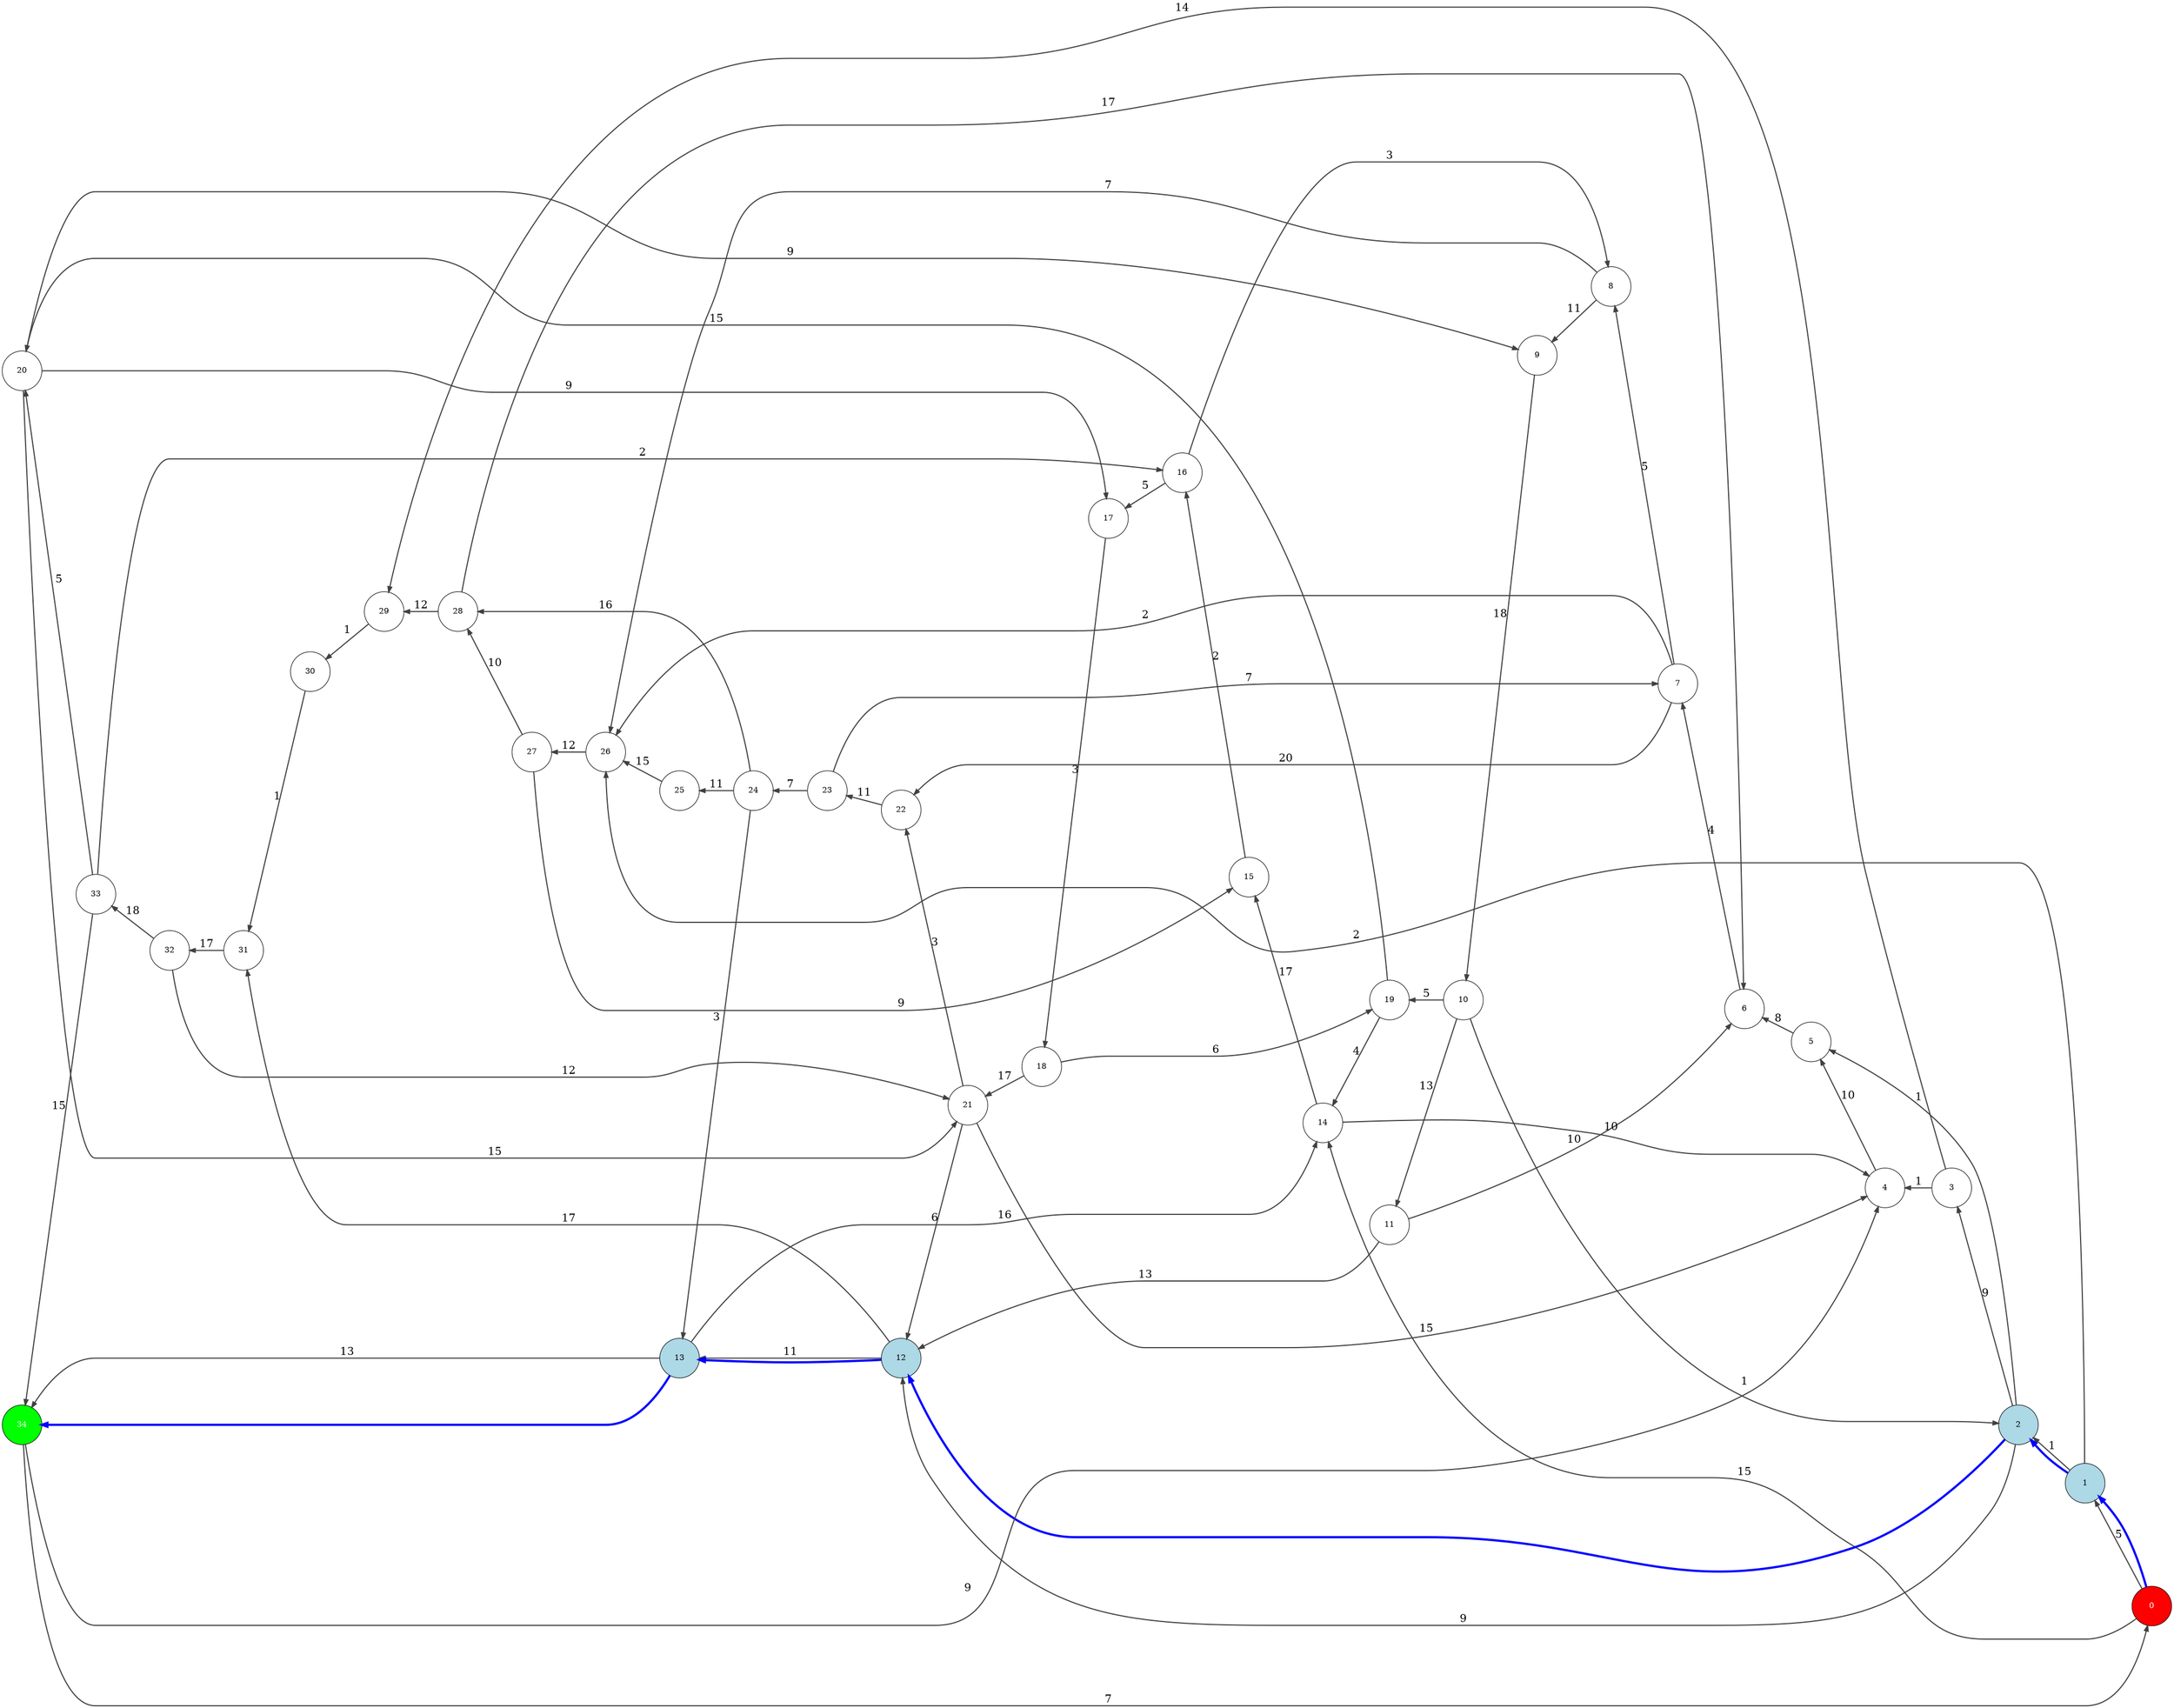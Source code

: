 digraph G {
    rankdir=RL;
    size="30,20";
    ratio=fill;
    node [shape=circle, fixedsize=true, width=1, fontsize=14];
    edge [fontsize=30, penwidth=2.0];
    0 -> 1 [label="5", color="#404040", penwidth=2.0, fontsize=20];
    1 -> 2 [label="1", color="#404040", penwidth=2.0, fontsize=20];
    2 -> 3 [label="9", color="#404040", penwidth=2.0, fontsize=20];
    3 -> 4 [label="1", color="#404040", penwidth=2.0, fontsize=20];
    4 -> 5 [label="10", color="#404040", penwidth=2.0, fontsize=20];
    5 -> 6 [label="8", color="#404040", penwidth=2.0, fontsize=20];
    6 -> 7 [label="4", color="#404040", penwidth=2.0, fontsize=20];
    7 -> 8 [label="5", color="#404040", penwidth=2.0, fontsize=20];
    8 -> 9 [label="11", color="#404040", penwidth=2.0, fontsize=20];
    9 -> 10 [label="18", color="#404040", penwidth=2.0, fontsize=20];
    10 -> 11 [label="13", color="#404040", penwidth=2.0, fontsize=20];
    11 -> 12 [label="13", color="#404040", penwidth=2.0, fontsize=20];
    12 -> 13 [label="11", color="#404040", penwidth=2.0, fontsize=20];
    13 -> 14 [label="16", color="#404040", penwidth=2.0, fontsize=20];
    14 -> 15 [label="17", color="#404040", penwidth=2.0, fontsize=20];
    15 -> 16 [label="2", color="#404040", penwidth=2.0, fontsize=20];
    16 -> 17 [label="5", color="#404040", penwidth=2.0, fontsize=20];
    17 -> 18 [label="3", color="#404040", penwidth=2.0, fontsize=20];
    18 -> 19 [label="6", color="#404040", penwidth=2.0, fontsize=20];
    19 -> 20 [label="15", color="#404040", penwidth=2.0, fontsize=20];
    20 -> 21 [label="15", color="#404040", penwidth=2.0, fontsize=20];
    21 -> 22 [label="3", color="#404040", penwidth=2.0, fontsize=20];
    22 -> 23 [label="11", color="#404040", penwidth=2.0, fontsize=20];
    23 -> 24 [label="7", color="#404040", penwidth=2.0, fontsize=20];
    24 -> 25 [label="11", color="#404040", penwidth=2.0, fontsize=20];
    25 -> 26 [label="15", color="#404040", penwidth=2.0, fontsize=20];
    26 -> 27 [label="12", color="#404040", penwidth=2.0, fontsize=20];
    27 -> 28 [label="10", color="#404040", penwidth=2.0, fontsize=20];
    28 -> 29 [label="12", color="#404040", penwidth=2.0, fontsize=20];
    29 -> 30 [label="1", color="#404040", penwidth=2.0, fontsize=20];
    30 -> 31 [label="1", color="#404040", penwidth=2.0, fontsize=20];
    31 -> 32 [label="17", color="#404040", penwidth=2.0, fontsize=20];
    32 -> 33 [label="18", color="#404040", penwidth=2.0, fontsize=20];
    33 -> 34 [label="15", color="#404040", penwidth=2.0, fontsize=20];
    34 -> 0 [label="7", color="#404040", penwidth=2.0, fontsize=20];
    2 -> 5 [label="1", color="#404040", penwidth=2.0, fontsize=20];
    19 -> 14 [label="4", color="#404040", penwidth=2.0, fontsize=20];
    0 -> 14 [label="15", color="#404040", penwidth=2.0, fontsize=20];
    24 -> 13 [label="3", color="#404040", penwidth=2.0, fontsize=20];
    13 -> 34 [label="13", color="#404040", penwidth=2.0, fontsize=20];
    8 -> 26 [label="7", color="#404040", penwidth=2.0, fontsize=20];
    12 -> 31 [label="17", color="#404040", penwidth=2.0, fontsize=20];
    10 -> 2 [label="1", color="#404040", penwidth=2.0, fontsize=20];
    33 -> 20 [label="5", color="#404040", penwidth=2.0, fontsize=20];
    32 -> 21 [label="12", color="#404040", penwidth=2.0, fontsize=20];
    21 -> 4 [label="15", color="#404040", penwidth=2.0, fontsize=20];
    20 -> 9 [label="9", color="#404040", penwidth=2.0, fontsize=20];
    18 -> 21 [label="17", color="#404040", penwidth=2.0, fontsize=20];
    16 -> 8 [label="3", color="#404040", penwidth=2.0, fontsize=20];
    27 -> 15 [label="9", color="#404040", penwidth=2.0, fontsize=20];
    24 -> 28 [label="16", color="#404040", penwidth=2.0, fontsize=20];
    21 -> 12 [label="6", color="#404040", penwidth=2.0, fontsize=20];
    1 -> 26 [label="2", color="#404040", penwidth=2.0, fontsize=20];
    33 -> 16 [label="2", color="#404040", penwidth=2.0, fontsize=20];
    28 -> 6 [label="17", color="#404040", penwidth=2.0, fontsize=20];
    7 -> 26 [label="2", color="#404040", penwidth=2.0, fontsize=20];
    11 -> 6 [label="10", color="#404040", penwidth=2.0, fontsize=20];
    20 -> 17 [label="9", color="#404040", penwidth=2.0, fontsize=20];
    34 -> 4 [label="9", color="#404040", penwidth=2.0, fontsize=20];
    3 -> 29 [label="14", color="#404040", penwidth=2.0, fontsize=20];
    23 -> 7 [label="7", color="#404040", penwidth=2.0, fontsize=20];
    10 -> 19 [label="5", color="#404040", penwidth=2.0, fontsize=20];
    14 -> 4 [label="10", color="#404040", penwidth=2.0, fontsize=20];
    2 -> 12 [label="9", color="#404040", penwidth=2.0, fontsize=20];
    7 -> 22 [label="20", color="#404040", penwidth=2.0, fontsize=20];
    0 [style=filled, fillcolor=red, fontcolor=white];
    34 [style=filled, fillcolor=green, fontcolor=white];
    1 [style=filled, fillcolor=lightblue];
    2 [style=filled, fillcolor=lightblue];
    12 [style=filled, fillcolor=lightblue];
    13 [style=filled, fillcolor=lightblue];
    0 -> 1 [color=blue, penwidth=4.0, fontsize=20];
    1 -> 2 [color=blue, penwidth=4.0, fontsize=20];
    2 -> 12 [color=blue, penwidth=4.0, fontsize=20];
    12 -> 13 [color=blue, penwidth=4.0, fontsize=20];
    13 -> 34 [color=blue, penwidth=4.0, fontsize=20];
}
